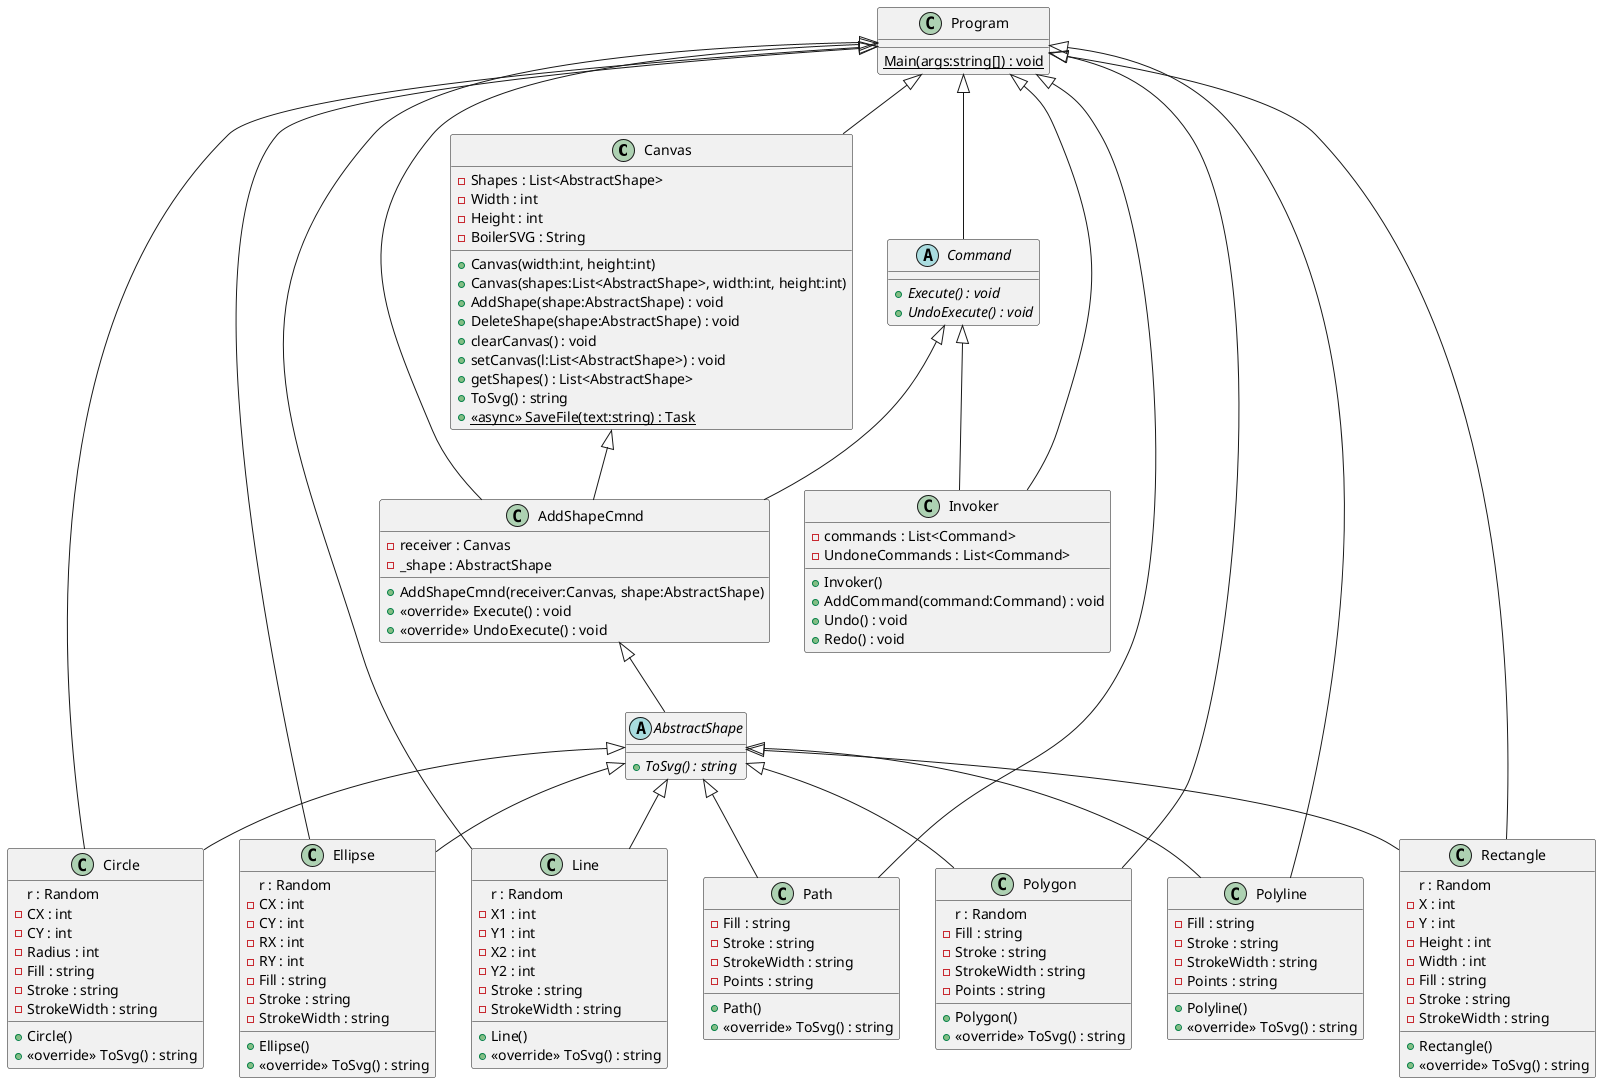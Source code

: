 @startuml
class Canvas {
    - Shapes : List<AbstractShape>
    - Width : int
    - Height : int
    + Canvas(width:int, height:int)
    + Canvas(shapes:List<AbstractShape>, width:int, height:int)
    - BoilerSVG : String
    + AddShape(shape:AbstractShape) : void
    + DeleteShape(shape:AbstractShape) : void
    + clearCanvas() : void
    + setCanvas(l:List<AbstractShape>) : void
    + getShapes() : List<AbstractShape>
    + ToSvg() : string
    + {static} <<async>> SaveFile(text:string) : Task
}
class Circle {
    r : Random
    - CX : int
    - CY : int
    - Radius : int
    - Fill : string
    - Stroke : string
    - StrokeWidth : string
    + Circle()
    + <<override>> ToSvg() : string
}
AbstractShape <|-- Circle
class Ellipse {
    r : Random
    - CX : int
    - CY : int
    - RX : int
    - RY : int
    - Fill : string
    - Stroke : string
    - StrokeWidth : string
    + Ellipse()
    + <<override>> ToSvg() : string
}
AbstractShape <|-- Ellipse
class Line {
    r : Random
    - X1 : int
    - Y1 : int
    - X2 : int
    - Y2 : int
    - Stroke : string
    - StrokeWidth : string
    + Line()
    + <<override>> ToSvg() : string
}
AbstractShape <|-- Line
class Path {
    - Fill : string
    - Stroke : string
    - StrokeWidth : string
    - Points : string
    + Path()
    + <<override>> ToSvg() : string
}
AbstractShape <|-- Path
class Polygon {
    r : Random
    - Fill : string
    - Stroke : string
    - StrokeWidth : string
    - Points : string
    + Polygon()
    + <<override>> ToSvg() : string
}
AbstractShape <|-- Polygon
class Polyline {
    - Fill : string
    - Stroke : string
    - StrokeWidth : string
    - Points : string
    + Polyline()
    + <<override>> ToSvg() : string
}
AbstractShape <|-- Polyline
class Program {
    {static} Main(args:string[]) : void
}
abstract class AbstractShape {
    + {abstract} ToSvg() : string
}
class Rectangle {
    r : Random
    - X : int
    - Y : int
    - Height : int
    - Width : int
    - Fill : string
    - Stroke : string
    - StrokeWidth : string
    + Rectangle()
    + <<override>> ToSvg() : string
}
AbstractShape <|-- Rectangle
class AddShapeCmnd {
    - receiver : Canvas
    - _shape : AbstractShape
    + AddShapeCmnd(receiver:Canvas, shape:AbstractShape)
    + <<override>> Execute() : void
    + <<override>> UndoExecute() : void
}
Command <|-- AddShapeCmnd
abstract class Command {
    + {abstract} Execute() : void
    + {abstract} UndoExecute() : void
}
class Invoker {
    - commands : List<Command>
    - UndoneCommands : List<Command>
    + Invoker()
    + AddCommand(command:Command) : void
    + Undo() : void
    + Redo() : void
}
AddShapeCmnd <|-- AbstractShape
Command <|-- Invoker
Canvas <|-- AddShapeCmnd
Program <|-- AddShapeCmnd
Program <|-- Rectangle
Program <|-- Circle
Program <|-- Ellipse
Program <|-- Polygon
Program <|-- Polyline
Program <|-- Path
Program <|-- Line
Program <|-- Invoker
Program <|-- Command
Program <|-- Canvas


@enduml
